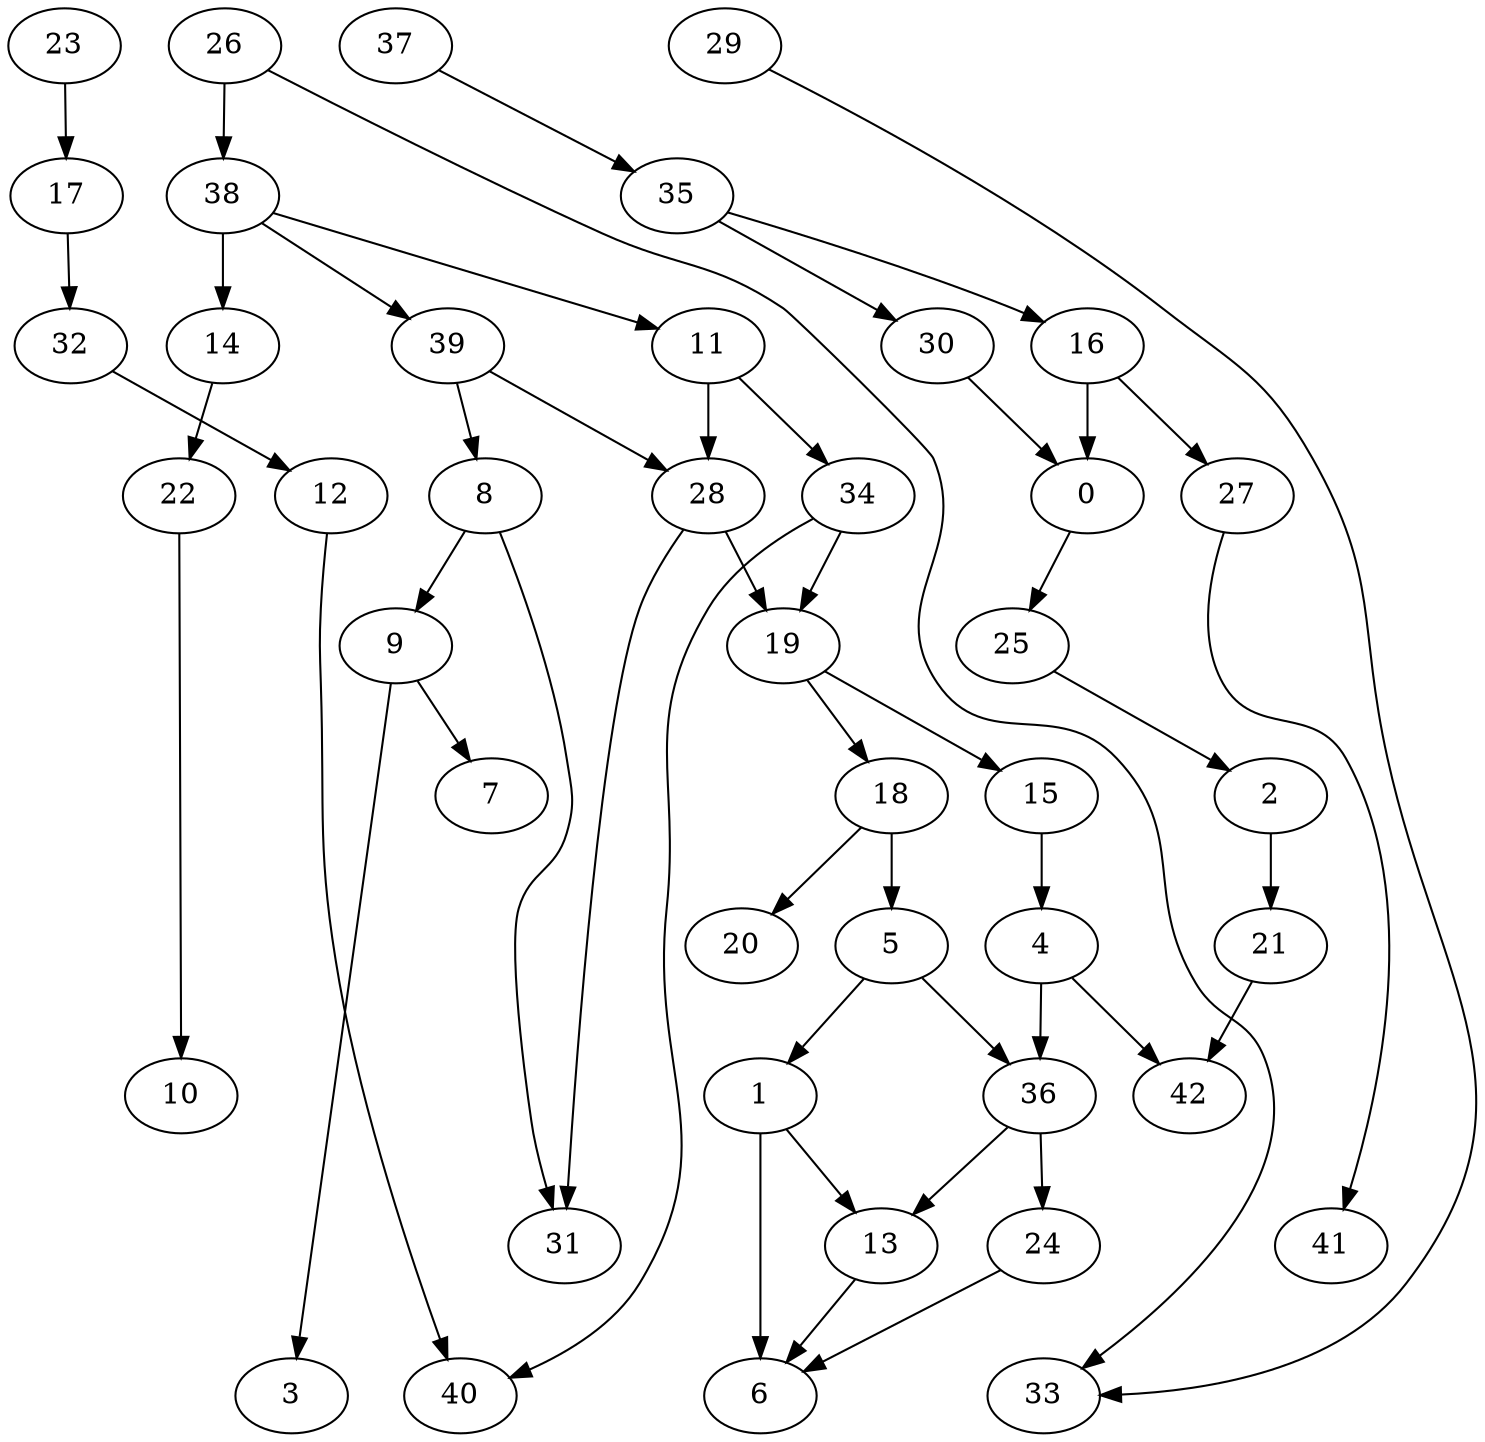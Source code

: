 digraph g {
0;
1;
2;
3;
4;
5;
6;
7;
8;
9;
10;
11;
12;
13;
14;
15;
16;
17;
18;
19;
20;
21;
22;
23;
24;
25;
26;
27;
28;
29;
30;
31;
32;
33;
34;
35;
36;
37;
38;
39;
40;
41;
42;
0 -> 25 [weight=0];
1 -> 13 [weight=0];
1 -> 6 [weight=1];
2 -> 21 [weight=0];
4 -> 42 [weight=0];
4 -> 36 [weight=0];
5 -> 1 [weight=0];
5 -> 36 [weight=0];
8 -> 9 [weight=0];
8 -> 31 [weight=0];
9 -> 3 [weight=0];
9 -> 7 [weight=0];
11 -> 28 [weight=0];
11 -> 34 [weight=0];
12 -> 40 [weight=0];
13 -> 6 [weight=0];
14 -> 22 [weight=0];
15 -> 4 [weight=0];
16 -> 0 [weight=0];
16 -> 27 [weight=0];
17 -> 32 [weight=0];
18 -> 5 [weight=0];
18 -> 20 [weight=0];
19 -> 15 [weight=0];
19 -> 18 [weight=0];
21 -> 42 [weight=0];
22 -> 10 [weight=0];
23 -> 17 [weight=0];
24 -> 6 [weight=0];
25 -> 2 [weight=0];
26 -> 33 [weight=0];
26 -> 38 [weight=0];
27 -> 41 [weight=0];
28 -> 31 [weight=0];
28 -> 19 [weight=0];
29 -> 33 [weight=0];
30 -> 0 [weight=0];
32 -> 12 [weight=0];
34 -> 40 [weight=0];
34 -> 19 [weight=0];
35 -> 16 [weight=0];
35 -> 30 [weight=0];
36 -> 13 [weight=0];
36 -> 24 [weight=0];
37 -> 35 [weight=0];
38 -> 39 [weight=0];
38 -> 11 [weight=0];
38 -> 14 [weight=0];
39 -> 8 [weight=0];
39 -> 28 [weight=0];
}
